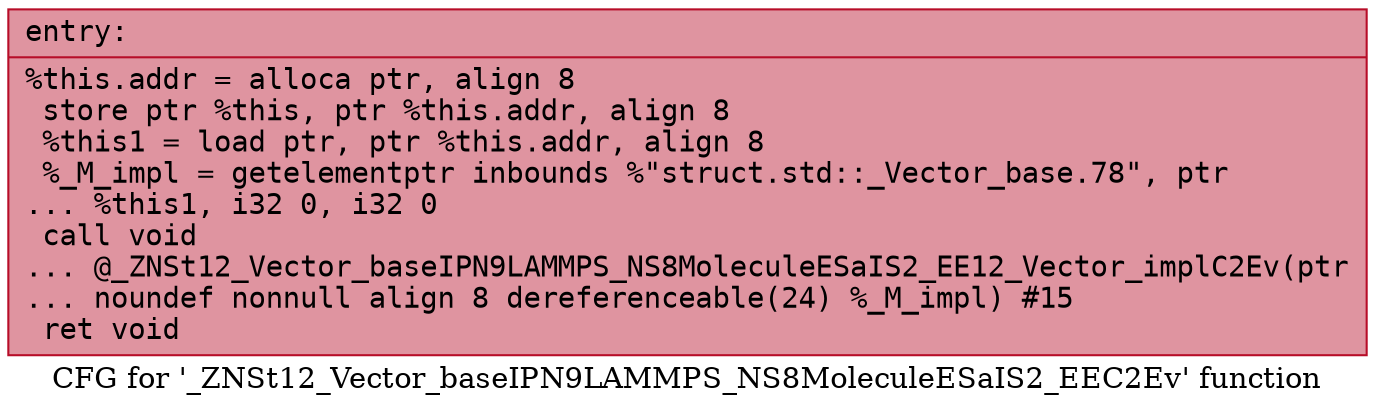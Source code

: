 digraph "CFG for '_ZNSt12_Vector_baseIPN9LAMMPS_NS8MoleculeESaIS2_EEC2Ev' function" {
	label="CFG for '_ZNSt12_Vector_baseIPN9LAMMPS_NS8MoleculeESaIS2_EEC2Ev' function";

	Node0x55aea91c82f0 [shape=record,color="#b70d28ff", style=filled, fillcolor="#b70d2870" fontname="Courier",label="{entry:\l|  %this.addr = alloca ptr, align 8\l  store ptr %this, ptr %this.addr, align 8\l  %this1 = load ptr, ptr %this.addr, align 8\l  %_M_impl = getelementptr inbounds %\"struct.std::_Vector_base.78\", ptr\l... %this1, i32 0, i32 0\l  call void\l... @_ZNSt12_Vector_baseIPN9LAMMPS_NS8MoleculeESaIS2_EE12_Vector_implC2Ev(ptr\l... noundef nonnull align 8 dereferenceable(24) %_M_impl) #15\l  ret void\l}"];
}
